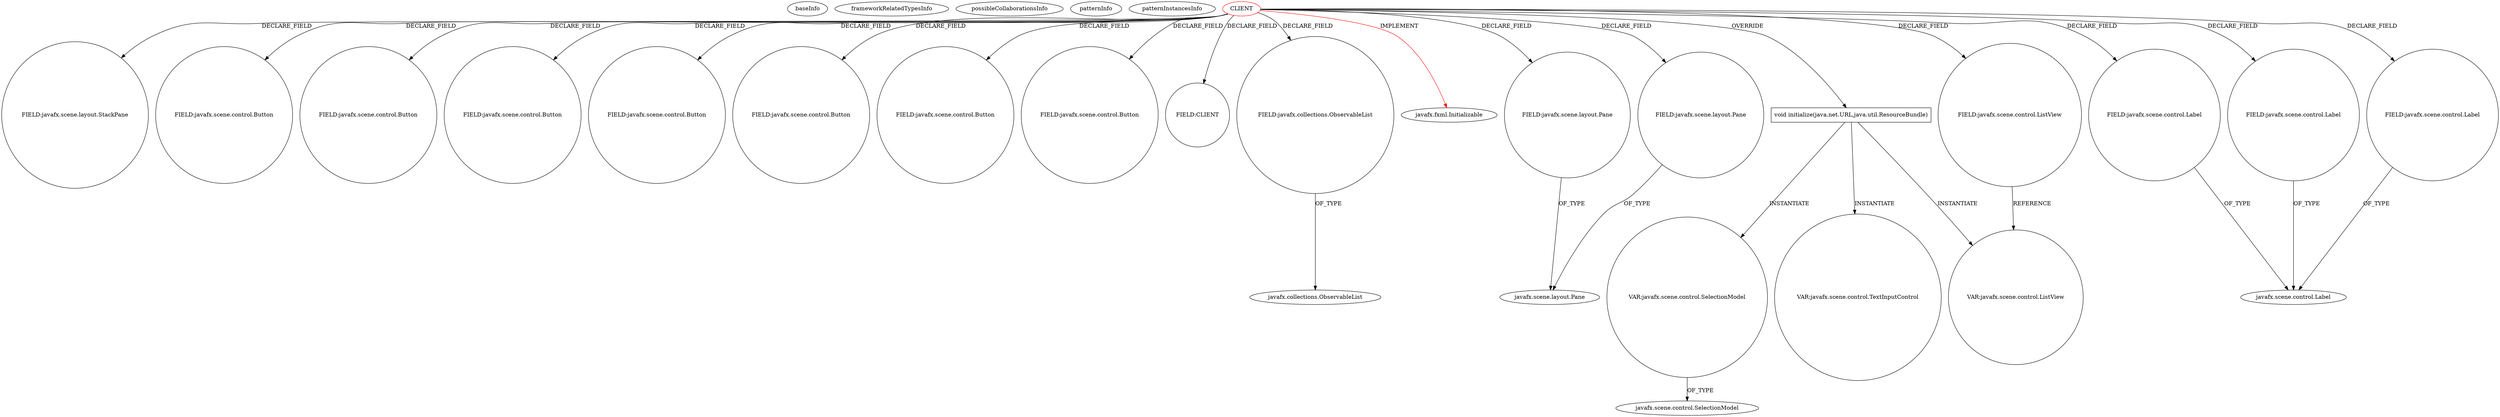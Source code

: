 digraph {
baseInfo[graphId=1681,category="pattern",isAnonymous=false,possibleRelation=false]
frameworkRelatedTypesInfo[0="javafx.fxml.Initializable"]
possibleCollaborationsInfo[]
patternInfo[frequency=2.0,patternRootClient=0]
patternInstancesInfo[0="hock323-eventManager~/hock323-eventManager/EventManager-master/src/eventManager/controller/pokerTournament/TournamentController.java~TournamentController~3009",1="mouradsaadi-LO23-IHM~/mouradsaadi-LO23-IHM/LO23-IHM-master/Sudoku-IHM/src/sudoko/ihm/vue/FXMLDocumentController.java~FXMLDocumentController~3651"]
42[label="FIELD:javafx.scene.layout.StackPane",vertexType="FIELD_DECLARATION",isFrameworkType=false,shape=circle]
0[label="CLIENT",vertexType="ROOT_CLIENT_CLASS_DECLARATION",isFrameworkType=false,color=red]
59[label="FIELD:javafx.scene.control.Button",vertexType="FIELD_DECLARATION",isFrameworkType=false,shape=circle]
10[label="FIELD:javafx.scene.control.Button",vertexType="FIELD_DECLARATION",isFrameworkType=false,shape=circle]
8[label="FIELD:javafx.scene.control.Button",vertexType="FIELD_DECLARATION",isFrameworkType=false,shape=circle]
4[label="FIELD:javafx.scene.control.Button",vertexType="FIELD_DECLARATION",isFrameworkType=false,shape=circle]
79[label="FIELD:javafx.scene.control.Button",vertexType="FIELD_DECLARATION",isFrameworkType=false,shape=circle]
142[label="FIELD:javafx.scene.control.Button",vertexType="FIELD_DECLARATION",isFrameworkType=false,shape=circle]
48[label="FIELD:javafx.scene.control.Button",vertexType="FIELD_DECLARATION",isFrameworkType=false,shape=circle]
20[label="FIELD:CLIENT",vertexType="FIELD_DECLARATION",isFrameworkType=false,shape=circle]
146[label="FIELD:javafx.collections.ObservableList",vertexType="FIELD_DECLARATION",isFrameworkType=false,shape=circle]
147[label="javafx.collections.ObservableList",vertexType="FRAMEWORK_INTERFACE_TYPE",isFrameworkType=false]
1[label="javafx.fxml.Initializable",vertexType="FRAMEWORK_INTERFACE_TYPE",isFrameworkType=false]
116[label="FIELD:javafx.scene.layout.Pane",vertexType="FIELD_DECLARATION",isFrameworkType=false,shape=circle]
41[label="javafx.scene.layout.Pane",vertexType="FRAMEWORK_CLASS_TYPE",isFrameworkType=false]
126[label="FIELD:javafx.scene.layout.Pane",vertexType="FIELD_DECLARATION",isFrameworkType=false,shape=circle]
152[label="void initialize(java.net.URL,java.util.ResourceBundle)",vertexType="OVERRIDING_METHOD_DECLARATION",isFrameworkType=false,shape=box]
243[label="VAR:javafx.scene.control.ListView",vertexType="VARIABLE_EXPRESION",isFrameworkType=false,shape=circle]
267[label="VAR:javafx.scene.control.SelectionModel",vertexType="VARIABLE_EXPRESION",isFrameworkType=false,shape=circle]
269[label="javafx.scene.control.SelectionModel",vertexType="FRAMEWORK_CLASS_TYPE",isFrameworkType=false]
2[label="FIELD:javafx.scene.control.ListView",vertexType="FIELD_DECLARATION",isFrameworkType=false,shape=circle]
336[label="VAR:javafx.scene.control.TextInputControl",vertexType="VARIABLE_EXPRESION",isFrameworkType=false,shape=circle]
98[label="FIELD:javafx.scene.control.Label",vertexType="FIELD_DECLARATION",isFrameworkType=false,shape=circle]
27[label="javafx.scene.control.Label",vertexType="FRAMEWORK_CLASS_TYPE",isFrameworkType=false]
61[label="FIELD:javafx.scene.control.Label",vertexType="FIELD_DECLARATION",isFrameworkType=false,shape=circle]
108[label="FIELD:javafx.scene.control.Label",vertexType="FIELD_DECLARATION",isFrameworkType=false,shape=circle]
0->48[label="DECLARE_FIELD"]
0->126[label="DECLARE_FIELD"]
0->20[label="DECLARE_FIELD"]
2->243[label="REFERENCE"]
98->27[label="OF_TYPE"]
0->152[label="OVERRIDE"]
0->8[label="DECLARE_FIELD"]
146->147[label="OF_TYPE"]
0->10[label="DECLARE_FIELD"]
0->146[label="DECLARE_FIELD"]
0->142[label="DECLARE_FIELD"]
0->2[label="DECLARE_FIELD"]
108->27[label="OF_TYPE"]
0->4[label="DECLARE_FIELD"]
0->98[label="DECLARE_FIELD"]
152->267[label="INSTANTIATE"]
0->42[label="DECLARE_FIELD"]
0->61[label="DECLARE_FIELD"]
0->108[label="DECLARE_FIELD"]
0->116[label="DECLARE_FIELD"]
152->336[label="INSTANTIATE"]
0->79[label="DECLARE_FIELD"]
126->41[label="OF_TYPE"]
61->27[label="OF_TYPE"]
0->59[label="DECLARE_FIELD"]
116->41[label="OF_TYPE"]
0->1[label="IMPLEMENT",color=red]
152->243[label="INSTANTIATE"]
267->269[label="OF_TYPE"]
}
